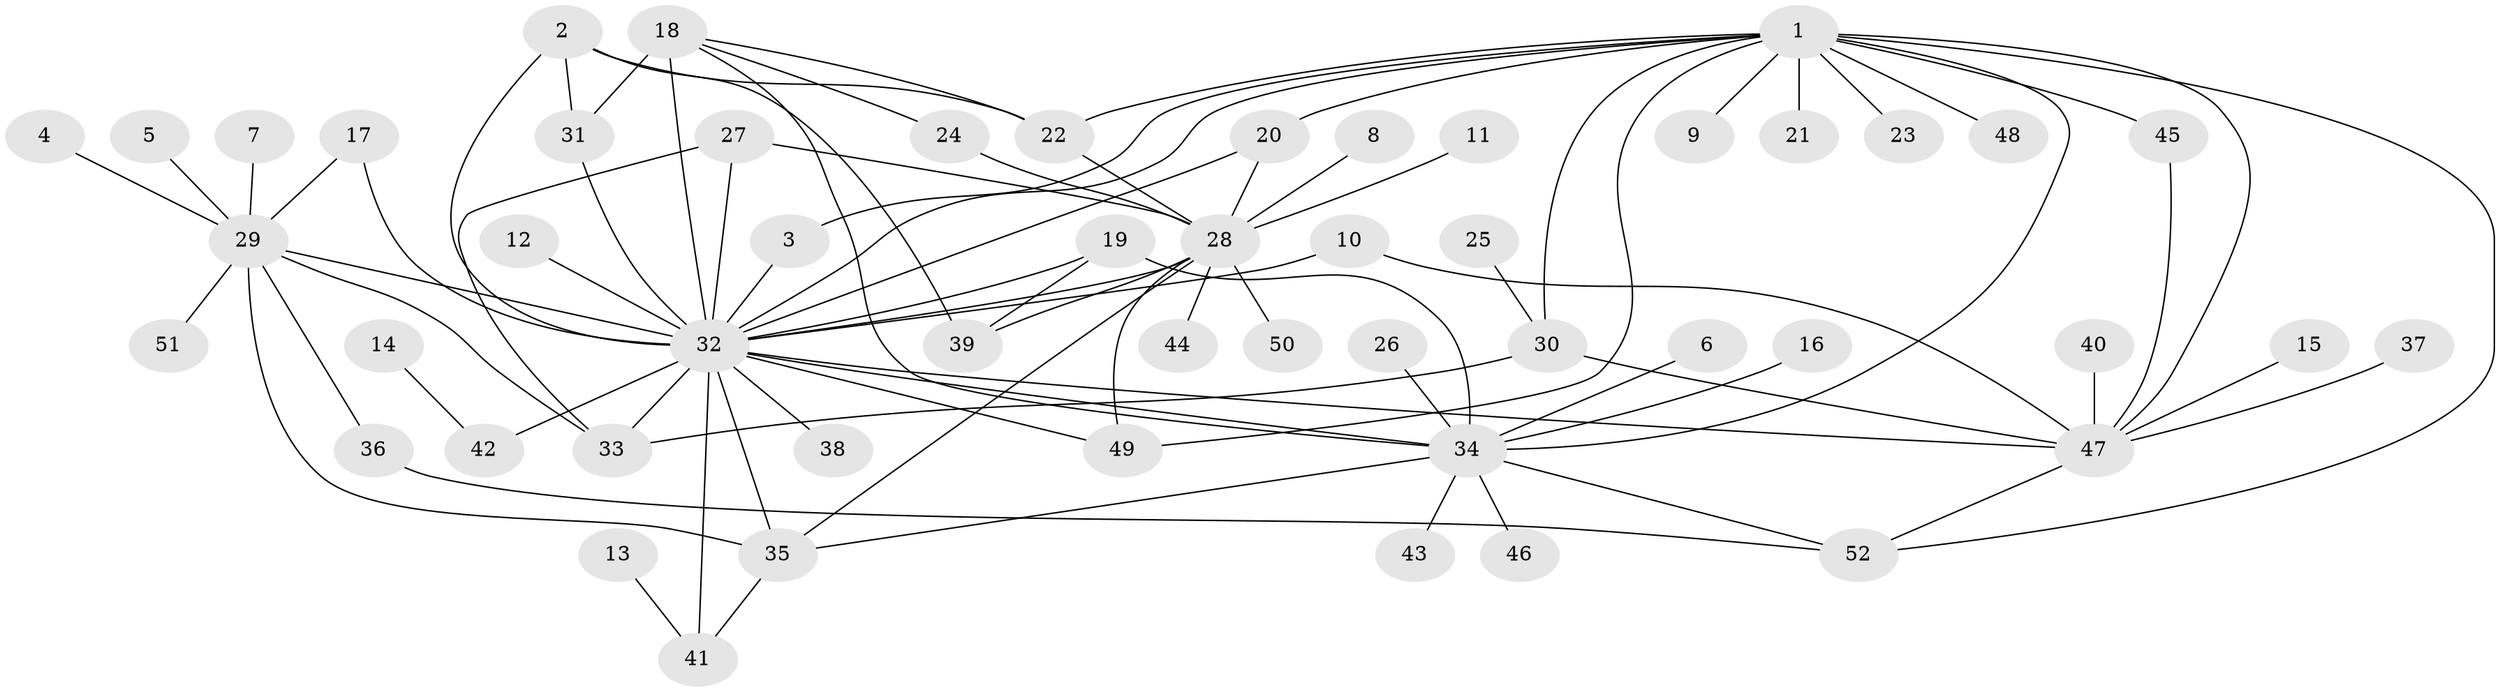 // original degree distribution, {8: 0.01, 10: 0.02, 7: 0.01, 22: 0.01, 3: 0.1, 1: 0.48, 12: 0.01, 2: 0.21, 6: 0.01, 11: 0.01, 4: 0.06, 14: 0.01, 5: 0.06}
// Generated by graph-tools (version 1.1) at 2025/26/03/09/25 03:26:06]
// undirected, 52 vertices, 83 edges
graph export_dot {
graph [start="1"]
  node [color=gray90,style=filled];
  1;
  2;
  3;
  4;
  5;
  6;
  7;
  8;
  9;
  10;
  11;
  12;
  13;
  14;
  15;
  16;
  17;
  18;
  19;
  20;
  21;
  22;
  23;
  24;
  25;
  26;
  27;
  28;
  29;
  30;
  31;
  32;
  33;
  34;
  35;
  36;
  37;
  38;
  39;
  40;
  41;
  42;
  43;
  44;
  45;
  46;
  47;
  48;
  49;
  50;
  51;
  52;
  1 -- 3 [weight=1.0];
  1 -- 9 [weight=1.0];
  1 -- 20 [weight=1.0];
  1 -- 21 [weight=1.0];
  1 -- 22 [weight=1.0];
  1 -- 23 [weight=1.0];
  1 -- 30 [weight=1.0];
  1 -- 32 [weight=1.0];
  1 -- 34 [weight=1.0];
  1 -- 45 [weight=2.0];
  1 -- 47 [weight=1.0];
  1 -- 48 [weight=1.0];
  1 -- 49 [weight=1.0];
  1 -- 52 [weight=1.0];
  2 -- 22 [weight=1.0];
  2 -- 31 [weight=1.0];
  2 -- 32 [weight=2.0];
  2 -- 39 [weight=1.0];
  3 -- 32 [weight=1.0];
  4 -- 29 [weight=1.0];
  5 -- 29 [weight=1.0];
  6 -- 34 [weight=1.0];
  7 -- 29 [weight=1.0];
  8 -- 28 [weight=1.0];
  10 -- 32 [weight=1.0];
  10 -- 47 [weight=1.0];
  11 -- 28 [weight=1.0];
  12 -- 32 [weight=1.0];
  13 -- 41 [weight=1.0];
  14 -- 42 [weight=1.0];
  15 -- 47 [weight=1.0];
  16 -- 34 [weight=1.0];
  17 -- 29 [weight=1.0];
  17 -- 32 [weight=1.0];
  18 -- 22 [weight=1.0];
  18 -- 24 [weight=1.0];
  18 -- 31 [weight=2.0];
  18 -- 32 [weight=2.0];
  18 -- 34 [weight=1.0];
  19 -- 32 [weight=1.0];
  19 -- 34 [weight=1.0];
  19 -- 39 [weight=1.0];
  20 -- 28 [weight=1.0];
  20 -- 32 [weight=1.0];
  22 -- 28 [weight=2.0];
  24 -- 28 [weight=1.0];
  25 -- 30 [weight=1.0];
  26 -- 34 [weight=1.0];
  27 -- 28 [weight=1.0];
  27 -- 32 [weight=1.0];
  27 -- 33 [weight=1.0];
  28 -- 32 [weight=1.0];
  28 -- 35 [weight=1.0];
  28 -- 39 [weight=1.0];
  28 -- 44 [weight=1.0];
  28 -- 49 [weight=1.0];
  28 -- 50 [weight=1.0];
  29 -- 32 [weight=1.0];
  29 -- 33 [weight=1.0];
  29 -- 35 [weight=1.0];
  29 -- 36 [weight=1.0];
  29 -- 51 [weight=1.0];
  30 -- 33 [weight=1.0];
  30 -- 47 [weight=1.0];
  31 -- 32 [weight=1.0];
  32 -- 33 [weight=1.0];
  32 -- 34 [weight=1.0];
  32 -- 35 [weight=1.0];
  32 -- 38 [weight=1.0];
  32 -- 41 [weight=1.0];
  32 -- 42 [weight=1.0];
  32 -- 47 [weight=1.0];
  32 -- 49 [weight=1.0];
  34 -- 35 [weight=1.0];
  34 -- 43 [weight=1.0];
  34 -- 46 [weight=1.0];
  34 -- 52 [weight=1.0];
  35 -- 41 [weight=1.0];
  36 -- 52 [weight=1.0];
  37 -- 47 [weight=1.0];
  40 -- 47 [weight=1.0];
  45 -- 47 [weight=1.0];
  47 -- 52 [weight=1.0];
}
